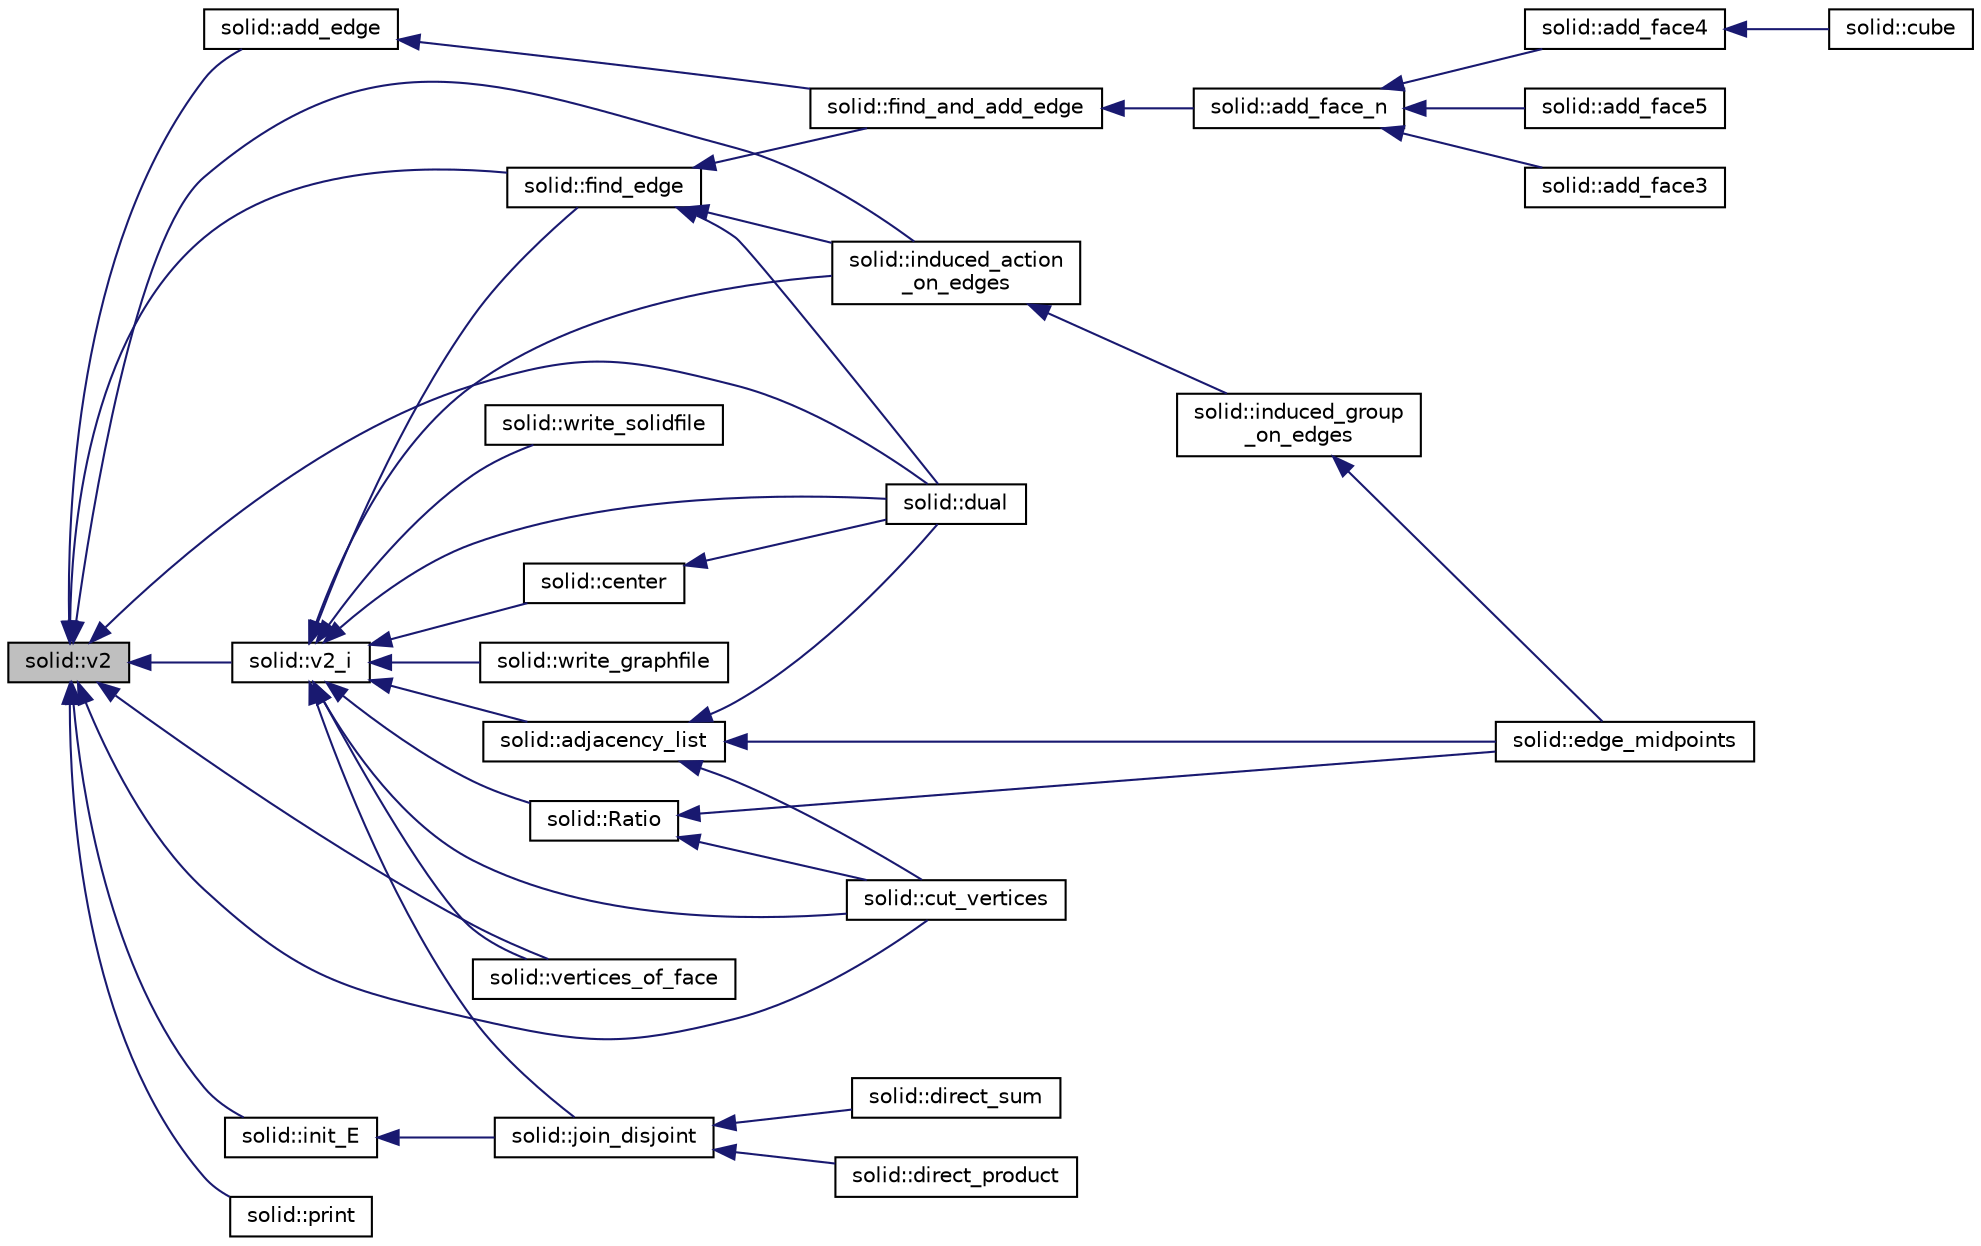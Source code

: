 digraph "solid::v2"
{
  edge [fontname="Helvetica",fontsize="10",labelfontname="Helvetica",labelfontsize="10"];
  node [fontname="Helvetica",fontsize="10",shape=record];
  rankdir="LR";
  Node4504 [label="solid::v2",height=0.2,width=0.4,color="black", fillcolor="grey75", style="filled", fontcolor="black"];
  Node4504 -> Node4505 [dir="back",color="midnightblue",fontsize="10",style="solid",fontname="Helvetica"];
  Node4505 [label="solid::v2_i",height=0.2,width=0.4,color="black", fillcolor="white", style="filled",URL="$d8/def/classsolid.html#a762c91ec8b487c2cacde991fb1c9fed4"];
  Node4505 -> Node4506 [dir="back",color="midnightblue",fontsize="10",style="solid",fontname="Helvetica"];
  Node4506 [label="solid::find_edge",height=0.2,width=0.4,color="black", fillcolor="white", style="filled",URL="$d8/def/classsolid.html#a4e6e784df5bac1fcd8398f5e6c7df493"];
  Node4506 -> Node4507 [dir="back",color="midnightblue",fontsize="10",style="solid",fontname="Helvetica"];
  Node4507 [label="solid::find_and_add_edge",height=0.2,width=0.4,color="black", fillcolor="white", style="filled",URL="$d8/def/classsolid.html#a91c02de4312c4942c0f6642154d97047"];
  Node4507 -> Node4508 [dir="back",color="midnightblue",fontsize="10",style="solid",fontname="Helvetica"];
  Node4508 [label="solid::add_face_n",height=0.2,width=0.4,color="black", fillcolor="white", style="filled",URL="$d8/def/classsolid.html#adbadfbdd46abe10cb56f041d2408b001"];
  Node4508 -> Node4509 [dir="back",color="midnightblue",fontsize="10",style="solid",fontname="Helvetica"];
  Node4509 [label="solid::add_face3",height=0.2,width=0.4,color="black", fillcolor="white", style="filled",URL="$d8/def/classsolid.html#a6875ab7d3238826f030bae684137f789"];
  Node4508 -> Node4510 [dir="back",color="midnightblue",fontsize="10",style="solid",fontname="Helvetica"];
  Node4510 [label="solid::add_face4",height=0.2,width=0.4,color="black", fillcolor="white", style="filled",URL="$d8/def/classsolid.html#ae0c74bc52056d190e54a60c78c1858a2"];
  Node4510 -> Node4511 [dir="back",color="midnightblue",fontsize="10",style="solid",fontname="Helvetica"];
  Node4511 [label="solid::cube",height=0.2,width=0.4,color="black", fillcolor="white", style="filled",URL="$d8/def/classsolid.html#a308e6888759550da489397527ed89137"];
  Node4508 -> Node4512 [dir="back",color="midnightblue",fontsize="10",style="solid",fontname="Helvetica"];
  Node4512 [label="solid::add_face5",height=0.2,width=0.4,color="black", fillcolor="white", style="filled",URL="$d8/def/classsolid.html#a56243f48f4573b2989154be1dca68713"];
  Node4506 -> Node4513 [dir="back",color="midnightblue",fontsize="10",style="solid",fontname="Helvetica"];
  Node4513 [label="solid::dual",height=0.2,width=0.4,color="black", fillcolor="white", style="filled",URL="$d8/def/classsolid.html#a0147bd21fc7bfed44a10f3b5eca66757"];
  Node4506 -> Node4514 [dir="back",color="midnightblue",fontsize="10",style="solid",fontname="Helvetica"];
  Node4514 [label="solid::induced_action\l_on_edges",height=0.2,width=0.4,color="black", fillcolor="white", style="filled",URL="$d8/def/classsolid.html#a372d0459fd74de947a5cb0d53ddbd6f0"];
  Node4514 -> Node4515 [dir="back",color="midnightblue",fontsize="10",style="solid",fontname="Helvetica"];
  Node4515 [label="solid::induced_group\l_on_edges",height=0.2,width=0.4,color="black", fillcolor="white", style="filled",URL="$d8/def/classsolid.html#a081dd519a288f5bf2e406ce9dc76348d"];
  Node4515 -> Node4516 [dir="back",color="midnightblue",fontsize="10",style="solid",fontname="Helvetica"];
  Node4516 [label="solid::edge_midpoints",height=0.2,width=0.4,color="black", fillcolor="white", style="filled",URL="$d8/def/classsolid.html#a00f043a4986f0eec6ed05c14d64919dc"];
  Node4505 -> Node4517 [dir="back",color="midnightblue",fontsize="10",style="solid",fontname="Helvetica"];
  Node4517 [label="solid::adjacency_list",height=0.2,width=0.4,color="black", fillcolor="white", style="filled",URL="$d8/def/classsolid.html#af0ad596c4fd4b091118dd0d6e3e3bf67"];
  Node4517 -> Node4513 [dir="back",color="midnightblue",fontsize="10",style="solid",fontname="Helvetica"];
  Node4517 -> Node4518 [dir="back",color="midnightblue",fontsize="10",style="solid",fontname="Helvetica"];
  Node4518 [label="solid::cut_vertices",height=0.2,width=0.4,color="black", fillcolor="white", style="filled",URL="$d8/def/classsolid.html#a286d7bb090878dfbdc2fcd0dcf4739ce"];
  Node4517 -> Node4516 [dir="back",color="midnightblue",fontsize="10",style="solid",fontname="Helvetica"];
  Node4505 -> Node4519 [dir="back",color="midnightblue",fontsize="10",style="solid",fontname="Helvetica"];
  Node4519 [label="solid::center",height=0.2,width=0.4,color="black", fillcolor="white", style="filled",URL="$d8/def/classsolid.html#ae58752f7dd02eda7e0bac1d69b551db2"];
  Node4519 -> Node4513 [dir="back",color="midnightblue",fontsize="10",style="solid",fontname="Helvetica"];
  Node4505 -> Node4520 [dir="back",color="midnightblue",fontsize="10",style="solid",fontname="Helvetica"];
  Node4520 [label="solid::vertices_of_face",height=0.2,width=0.4,color="black", fillcolor="white", style="filled",URL="$d8/def/classsolid.html#a939ce1ac4b1d7e7ad6164ce0376ff173"];
  Node4505 -> Node4521 [dir="back",color="midnightblue",fontsize="10",style="solid",fontname="Helvetica"];
  Node4521 [label="solid::Ratio",height=0.2,width=0.4,color="black", fillcolor="white", style="filled",URL="$d8/def/classsolid.html#aef1749a5d84c62c43d2d1196d4ebec08"];
  Node4521 -> Node4518 [dir="back",color="midnightblue",fontsize="10",style="solid",fontname="Helvetica"];
  Node4521 -> Node4516 [dir="back",color="midnightblue",fontsize="10",style="solid",fontname="Helvetica"];
  Node4505 -> Node4513 [dir="back",color="midnightblue",fontsize="10",style="solid",fontname="Helvetica"];
  Node4505 -> Node4518 [dir="back",color="midnightblue",fontsize="10",style="solid",fontname="Helvetica"];
  Node4505 -> Node4522 [dir="back",color="midnightblue",fontsize="10",style="solid",fontname="Helvetica"];
  Node4522 [label="solid::join_disjoint",height=0.2,width=0.4,color="black", fillcolor="white", style="filled",URL="$d8/def/classsolid.html#ac3c7868e3b650b7112309c7ad15a394c"];
  Node4522 -> Node4523 [dir="back",color="midnightblue",fontsize="10",style="solid",fontname="Helvetica"];
  Node4523 [label="solid::direct_sum",height=0.2,width=0.4,color="black", fillcolor="white", style="filled",URL="$d8/def/classsolid.html#a2045d572bdbd493c541c69624baeedbf"];
  Node4522 -> Node4524 [dir="back",color="midnightblue",fontsize="10",style="solid",fontname="Helvetica"];
  Node4524 [label="solid::direct_product",height=0.2,width=0.4,color="black", fillcolor="white", style="filled",URL="$d8/def/classsolid.html#a8b4527c066bcebd2e6542fe158c607b0"];
  Node4505 -> Node4514 [dir="back",color="midnightblue",fontsize="10",style="solid",fontname="Helvetica"];
  Node4505 -> Node4525 [dir="back",color="midnightblue",fontsize="10",style="solid",fontname="Helvetica"];
  Node4525 [label="solid::write_graphfile",height=0.2,width=0.4,color="black", fillcolor="white", style="filled",URL="$d8/def/classsolid.html#ab21f3d7cb562fa9ce61b1a1cb2e5a411"];
  Node4505 -> Node4526 [dir="back",color="midnightblue",fontsize="10",style="solid",fontname="Helvetica"];
  Node4526 [label="solid::write_solidfile",height=0.2,width=0.4,color="black", fillcolor="white", style="filled",URL="$d8/def/classsolid.html#a60865c3210ff835fe2bd528f2396686d"];
  Node4504 -> Node4527 [dir="back",color="midnightblue",fontsize="10",style="solid",fontname="Helvetica"];
  Node4527 [label="solid::init_E",height=0.2,width=0.4,color="black", fillcolor="white", style="filled",URL="$d8/def/classsolid.html#ae57764803455bb12c6f59a623b595b7d"];
  Node4527 -> Node4522 [dir="back",color="midnightblue",fontsize="10",style="solid",fontname="Helvetica"];
  Node4504 -> Node4528 [dir="back",color="midnightblue",fontsize="10",style="solid",fontname="Helvetica"];
  Node4528 [label="solid::print",height=0.2,width=0.4,color="black", fillcolor="white", style="filled",URL="$d8/def/classsolid.html#a0afe4403778d31d092e2a66c13a9a365"];
  Node4504 -> Node4506 [dir="back",color="midnightblue",fontsize="10",style="solid",fontname="Helvetica"];
  Node4504 -> Node4529 [dir="back",color="midnightblue",fontsize="10",style="solid",fontname="Helvetica"];
  Node4529 [label="solid::add_edge",height=0.2,width=0.4,color="black", fillcolor="white", style="filled",URL="$d8/def/classsolid.html#a972d36c69f629d8f78d3a7fccb5b75ba"];
  Node4529 -> Node4507 [dir="back",color="midnightblue",fontsize="10",style="solid",fontname="Helvetica"];
  Node4504 -> Node4520 [dir="back",color="midnightblue",fontsize="10",style="solid",fontname="Helvetica"];
  Node4504 -> Node4513 [dir="back",color="midnightblue",fontsize="10",style="solid",fontname="Helvetica"];
  Node4504 -> Node4518 [dir="back",color="midnightblue",fontsize="10",style="solid",fontname="Helvetica"];
  Node4504 -> Node4514 [dir="back",color="midnightblue",fontsize="10",style="solid",fontname="Helvetica"];
}

